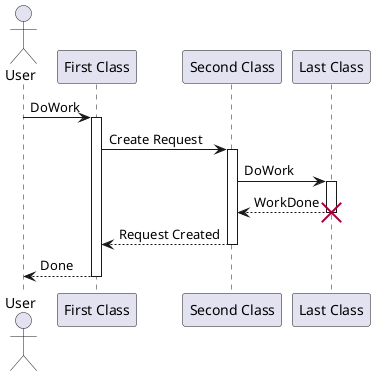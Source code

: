 @startuml
' skinparam monochrome true
actor User
participant "First Class" as A
participant "Second Class" as B
participant "Last Class" as C
User -> A: DoWork
activate A
A -> B: Create Request
activate B
B -> C: DoWork
activate C
C --> B: WorkDone
destroy C
B --> A: Request Created
deactivate B
A --> User: Done
deactivate A
@enduml